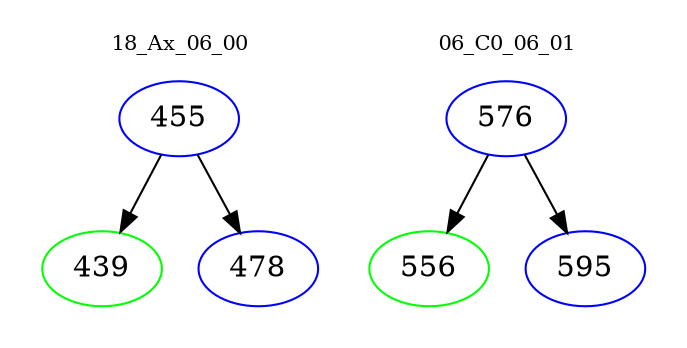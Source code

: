 digraph{
subgraph cluster_0 {
color = white
label = "18_Ax_06_00";
fontsize=10;
T0_455 [label="455", color="blue"]
T0_455 -> T0_439 [color="black"]
T0_439 [label="439", color="green"]
T0_455 -> T0_478 [color="black"]
T0_478 [label="478", color="blue"]
}
subgraph cluster_1 {
color = white
label = "06_C0_06_01";
fontsize=10;
T1_576 [label="576", color="blue"]
T1_576 -> T1_556 [color="black"]
T1_556 [label="556", color="green"]
T1_576 -> T1_595 [color="black"]
T1_595 [label="595", color="blue"]
}
}
